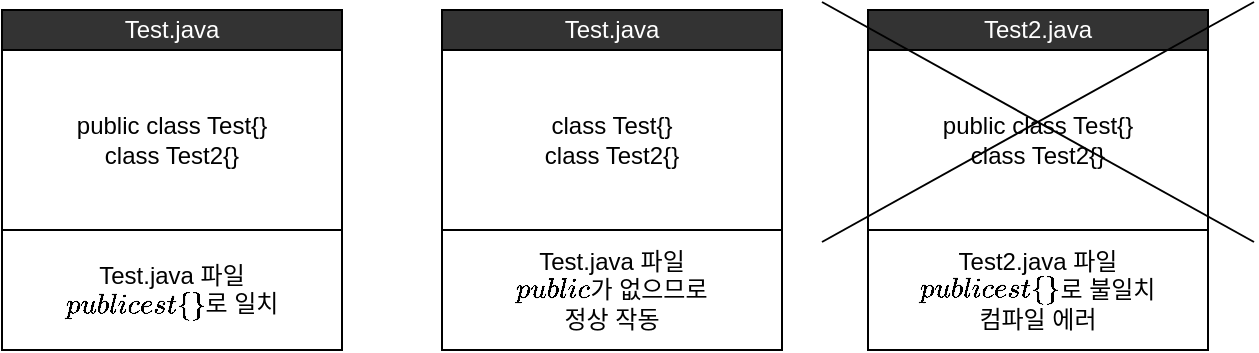 <mxfile version="14.4.3" type="device"><diagram id="a3FAVu1Hn9dcma-JKmjJ" name="Page-1"><mxGraphModel dx="1422" dy="714" grid="1" gridSize="10" guides="1" tooltips="1" connect="1" arrows="1" fold="1" page="1" pageScale="1" pageWidth="827" pageHeight="1169" math="0" shadow="0"><root><mxCell id="0"/><mxCell id="1" parent="0"/><mxCell id="i6tOOVZLCgHftncZB2ZR-10" value="&lt;font color=&quot;#ffffff&quot;&gt;Test.java&lt;/font&gt;" style="rounded=0;whiteSpace=wrap;html=1;fillColor=#333333;" vertex="1" parent="1"><mxGeometry x="350" y="160" width="170" height="20" as="geometry"/></mxCell><mxCell id="i6tOOVZLCgHftncZB2ZR-11" value="class Test{}&lt;br&gt;class Test2{}" style="rounded=0;whiteSpace=wrap;html=1;" vertex="1" parent="1"><mxGeometry x="350" y="180" width="170" height="90" as="geometry"/></mxCell><mxCell id="i6tOOVZLCgHftncZB2ZR-12" value="&lt;font color=&quot;#ffffff&quot;&gt;Test.java&lt;/font&gt;" style="rounded=0;whiteSpace=wrap;html=1;fillColor=#333333;" vertex="1" parent="1"><mxGeometry x="130" y="160" width="170" height="20" as="geometry"/></mxCell><mxCell id="i6tOOVZLCgHftncZB2ZR-13" value="public class Test{}&lt;br&gt;class Test2{}" style="rounded=0;whiteSpace=wrap;html=1;" vertex="1" parent="1"><mxGeometry x="130" y="180" width="170" height="90" as="geometry"/></mxCell><mxCell id="i6tOOVZLCgHftncZB2ZR-14" value="&lt;font color=&quot;#ffffff&quot;&gt;Test2.java&lt;/font&gt;" style="rounded=0;whiteSpace=wrap;html=1;fillColor=#333333;" vertex="1" parent="1"><mxGeometry x="563" y="160" width="170" height="20" as="geometry"/></mxCell><mxCell id="i6tOOVZLCgHftncZB2ZR-15" value="public class Test{}&lt;br&gt;class Test2{}" style="rounded=0;whiteSpace=wrap;html=1;" vertex="1" parent="1"><mxGeometry x="563" y="180" width="170" height="90" as="geometry"/></mxCell><mxCell id="i6tOOVZLCgHftncZB2ZR-16" value="" style="endArrow=none;html=1;" edge="1" parent="1"><mxGeometry width="50" height="50" relative="1" as="geometry"><mxPoint x="540" y="276" as="sourcePoint"/><mxPoint x="756" y="156" as="targetPoint"/></mxGeometry></mxCell><mxCell id="i6tOOVZLCgHftncZB2ZR-17" value="" style="endArrow=none;html=1;" edge="1" parent="1"><mxGeometry width="50" height="50" relative="1" as="geometry"><mxPoint x="540" y="156" as="sourcePoint"/><mxPoint x="756" y="276" as="targetPoint"/></mxGeometry></mxCell><mxCell id="i6tOOVZLCgHftncZB2ZR-18" value="Test.java 파일&lt;br&gt;`public class Test{}`로 일치" style="rounded=0;whiteSpace=wrap;html=1;" vertex="1" parent="1"><mxGeometry x="130" y="270" width="170" height="60" as="geometry"/></mxCell><mxCell id="i6tOOVZLCgHftncZB2ZR-19" value="Test2.java 파일&lt;br&gt;`public class Test{}`로 불일치&lt;br&gt;컴파일 에러" style="rounded=0;whiteSpace=wrap;html=1;" vertex="1" parent="1"><mxGeometry x="563" y="270" width="170" height="60" as="geometry"/></mxCell><mxCell id="i6tOOVZLCgHftncZB2ZR-20" value="Test.java 파일&lt;br&gt;`public class`가 없으므로&lt;br&gt;정상 작동" style="rounded=0;whiteSpace=wrap;html=1;" vertex="1" parent="1"><mxGeometry x="350" y="270" width="170" height="60" as="geometry"/></mxCell></root></mxGraphModel></diagram></mxfile>